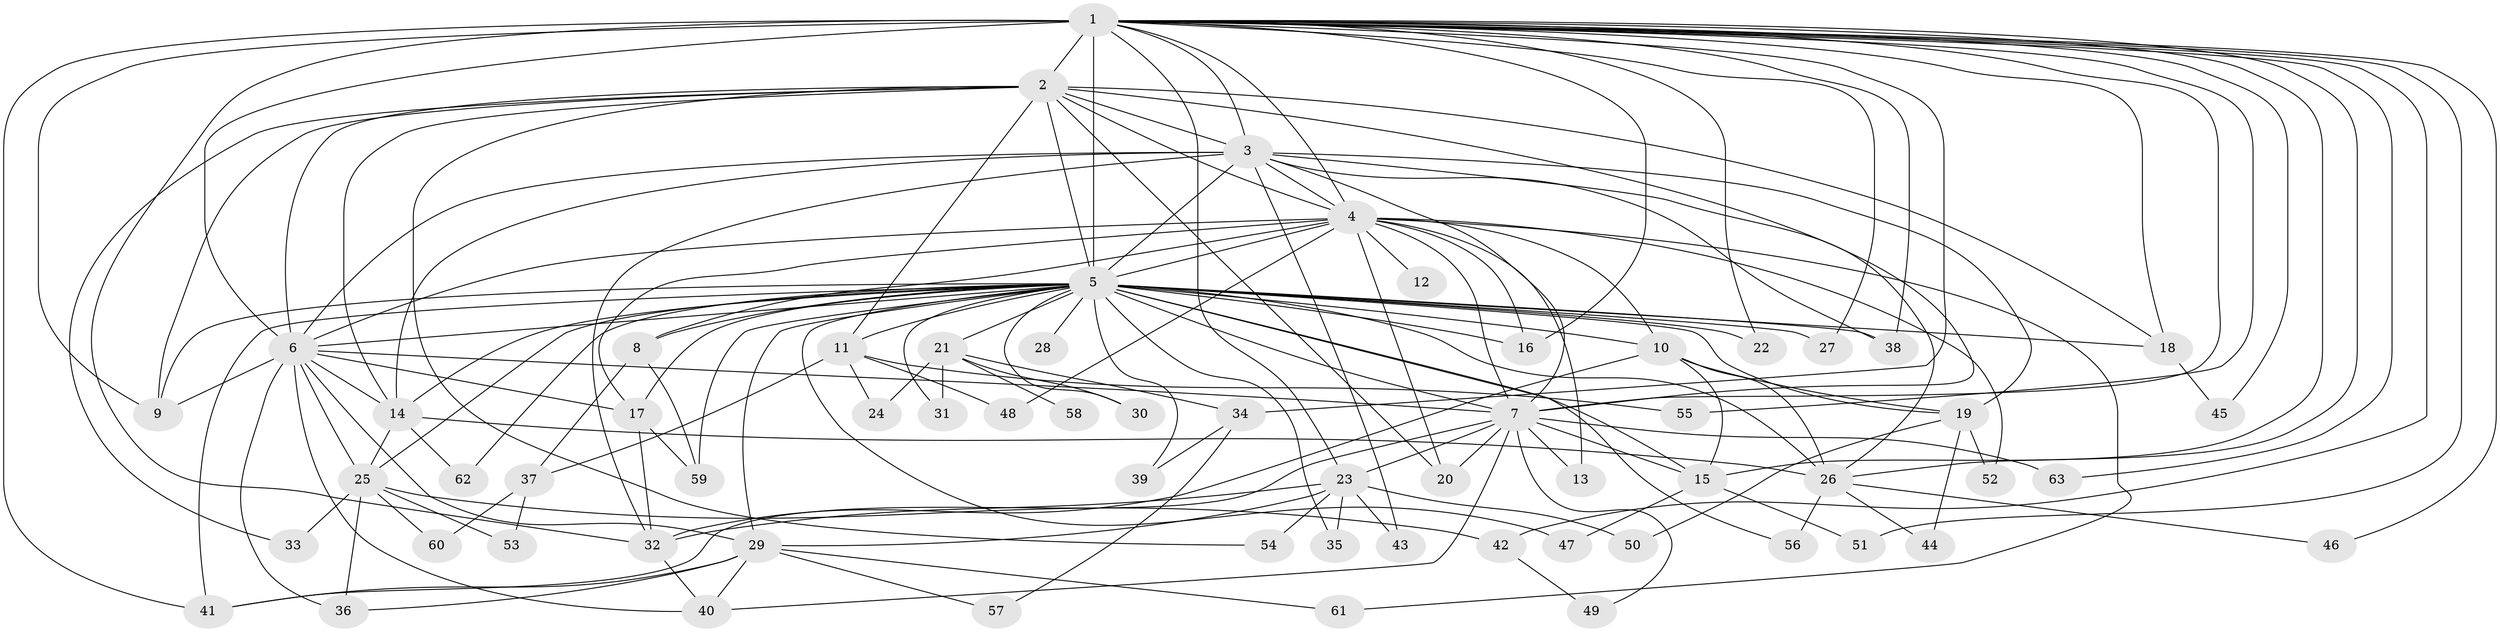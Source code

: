 // original degree distribution, {24: 0.008, 21: 0.016, 16: 0.016, 34: 0.008, 22: 0.008, 19: 0.016, 23: 0.008, 4: 0.08, 3: 0.16, 6: 0.024, 8: 0.016, 2: 0.552, 5: 0.064, 9: 0.008, 7: 0.016}
// Generated by graph-tools (version 1.1) at 2025/49/03/04/25 22:49:24]
// undirected, 63 vertices, 155 edges
graph export_dot {
  node [color=gray90,style=filled];
  1;
  2;
  3;
  4;
  5;
  6;
  7;
  8;
  9;
  10;
  11;
  12;
  13;
  14;
  15;
  16;
  17;
  18;
  19;
  20;
  21;
  22;
  23;
  24;
  25;
  26;
  27;
  28;
  29;
  30;
  31;
  32;
  33;
  34;
  35;
  36;
  37;
  38;
  39;
  40;
  41;
  42;
  43;
  44;
  45;
  46;
  47;
  48;
  49;
  50;
  51;
  52;
  53;
  54;
  55;
  56;
  57;
  58;
  59;
  60;
  61;
  62;
  63;
  1 -- 2 [weight=2.0];
  1 -- 3 [weight=3.0];
  1 -- 4 [weight=3.0];
  1 -- 5 [weight=21.0];
  1 -- 6 [weight=2.0];
  1 -- 7 [weight=3.0];
  1 -- 9 [weight=2.0];
  1 -- 15 [weight=1.0];
  1 -- 16 [weight=1.0];
  1 -- 18 [weight=1.0];
  1 -- 22 [weight=1.0];
  1 -- 23 [weight=1.0];
  1 -- 26 [weight=1.0];
  1 -- 27 [weight=1.0];
  1 -- 32 [weight=1.0];
  1 -- 34 [weight=2.0];
  1 -- 38 [weight=1.0];
  1 -- 41 [weight=1.0];
  1 -- 42 [weight=1.0];
  1 -- 45 [weight=1.0];
  1 -- 46 [weight=1.0];
  1 -- 51 [weight=1.0];
  1 -- 55 [weight=1.0];
  1 -- 63 [weight=1.0];
  2 -- 3 [weight=1.0];
  2 -- 4 [weight=2.0];
  2 -- 5 [weight=4.0];
  2 -- 6 [weight=3.0];
  2 -- 7 [weight=1.0];
  2 -- 9 [weight=1.0];
  2 -- 11 [weight=1.0];
  2 -- 14 [weight=1.0];
  2 -- 18 [weight=1.0];
  2 -- 20 [weight=1.0];
  2 -- 33 [weight=1.0];
  2 -- 54 [weight=1.0];
  3 -- 4 [weight=1.0];
  3 -- 5 [weight=3.0];
  3 -- 6 [weight=1.0];
  3 -- 7 [weight=1.0];
  3 -- 14 [weight=2.0];
  3 -- 19 [weight=1.0];
  3 -- 26 [weight=1.0];
  3 -- 32 [weight=1.0];
  3 -- 38 [weight=2.0];
  3 -- 43 [weight=1.0];
  4 -- 5 [weight=3.0];
  4 -- 6 [weight=1.0];
  4 -- 7 [weight=2.0];
  4 -- 8 [weight=1.0];
  4 -- 10 [weight=1.0];
  4 -- 12 [weight=1.0];
  4 -- 13 [weight=1.0];
  4 -- 16 [weight=1.0];
  4 -- 17 [weight=1.0];
  4 -- 20 [weight=1.0];
  4 -- 48 [weight=1.0];
  4 -- 52 [weight=1.0];
  4 -- 61 [weight=1.0];
  5 -- 6 [weight=4.0];
  5 -- 7 [weight=3.0];
  5 -- 8 [weight=1.0];
  5 -- 9 [weight=1.0];
  5 -- 10 [weight=1.0];
  5 -- 11 [weight=2.0];
  5 -- 14 [weight=1.0];
  5 -- 15 [weight=1.0];
  5 -- 16 [weight=1.0];
  5 -- 17 [weight=2.0];
  5 -- 18 [weight=2.0];
  5 -- 19 [weight=2.0];
  5 -- 21 [weight=3.0];
  5 -- 22 [weight=1.0];
  5 -- 25 [weight=1.0];
  5 -- 26 [weight=1.0];
  5 -- 27 [weight=1.0];
  5 -- 28 [weight=1.0];
  5 -- 29 [weight=6.0];
  5 -- 30 [weight=1.0];
  5 -- 31 [weight=1.0];
  5 -- 35 [weight=1.0];
  5 -- 38 [weight=1.0];
  5 -- 39 [weight=1.0];
  5 -- 41 [weight=2.0];
  5 -- 47 [weight=1.0];
  5 -- 56 [weight=1.0];
  5 -- 59 [weight=1.0];
  5 -- 62 [weight=1.0];
  6 -- 7 [weight=1.0];
  6 -- 9 [weight=1.0];
  6 -- 14 [weight=1.0];
  6 -- 17 [weight=2.0];
  6 -- 25 [weight=1.0];
  6 -- 29 [weight=1.0];
  6 -- 36 [weight=1.0];
  6 -- 40 [weight=1.0];
  7 -- 13 [weight=2.0];
  7 -- 15 [weight=1.0];
  7 -- 20 [weight=1.0];
  7 -- 23 [weight=2.0];
  7 -- 40 [weight=1.0];
  7 -- 41 [weight=1.0];
  7 -- 49 [weight=1.0];
  7 -- 63 [weight=1.0];
  8 -- 37 [weight=1.0];
  8 -- 59 [weight=1.0];
  10 -- 15 [weight=1.0];
  10 -- 19 [weight=1.0];
  10 -- 26 [weight=1.0];
  10 -- 32 [weight=1.0];
  11 -- 24 [weight=1.0];
  11 -- 37 [weight=1.0];
  11 -- 48 [weight=1.0];
  11 -- 55 [weight=1.0];
  14 -- 25 [weight=1.0];
  14 -- 26 [weight=1.0];
  14 -- 62 [weight=1.0];
  15 -- 47 [weight=1.0];
  15 -- 51 [weight=1.0];
  17 -- 32 [weight=1.0];
  17 -- 59 [weight=1.0];
  18 -- 45 [weight=1.0];
  19 -- 44 [weight=1.0];
  19 -- 50 [weight=1.0];
  19 -- 52 [weight=1.0];
  21 -- 24 [weight=1.0];
  21 -- 30 [weight=1.0];
  21 -- 31 [weight=1.0];
  21 -- 34 [weight=1.0];
  21 -- 58 [weight=1.0];
  23 -- 29 [weight=2.0];
  23 -- 32 [weight=1.0];
  23 -- 35 [weight=1.0];
  23 -- 43 [weight=1.0];
  23 -- 50 [weight=1.0];
  23 -- 54 [weight=1.0];
  25 -- 33 [weight=1.0];
  25 -- 36 [weight=1.0];
  25 -- 42 [weight=1.0];
  25 -- 53 [weight=1.0];
  25 -- 60 [weight=1.0];
  26 -- 44 [weight=1.0];
  26 -- 46 [weight=1.0];
  26 -- 56 [weight=1.0];
  29 -- 36 [weight=1.0];
  29 -- 40 [weight=1.0];
  29 -- 41 [weight=1.0];
  29 -- 57 [weight=1.0];
  29 -- 61 [weight=1.0];
  32 -- 40 [weight=1.0];
  34 -- 39 [weight=2.0];
  34 -- 57 [weight=1.0];
  37 -- 53 [weight=1.0];
  37 -- 60 [weight=1.0];
  42 -- 49 [weight=1.0];
}
